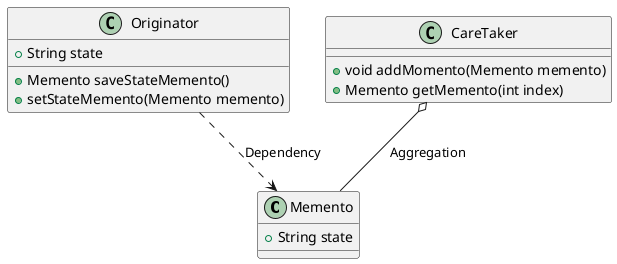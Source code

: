 @startuml
class Memento{
    + String state
}

class Originator{
    + String state
    + Memento saveStateMemento()
    + setStateMemento(Memento memento)
}

class CareTaker{
    + void addMomento(Memento memento)
    + Memento getMemento(int index)
}

Originator ..> Memento : Dependency
CareTaker o-- Memento : Aggregation
@enduml